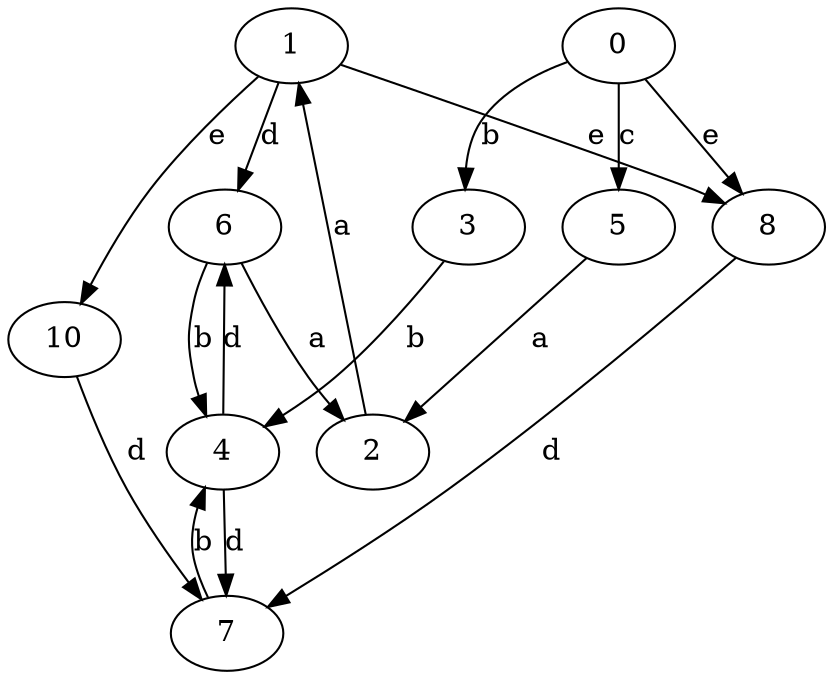 strict digraph  {
1;
2;
0;
3;
4;
5;
6;
7;
8;
10;
1 -> 6  [label=d];
1 -> 8  [label=e];
1 -> 10  [label=e];
2 -> 1  [label=a];
0 -> 3  [label=b];
0 -> 5  [label=c];
0 -> 8  [label=e];
3 -> 4  [label=b];
4 -> 6  [label=d];
4 -> 7  [label=d];
5 -> 2  [label=a];
6 -> 2  [label=a];
6 -> 4  [label=b];
7 -> 4  [label=b];
8 -> 7  [label=d];
10 -> 7  [label=d];
}
